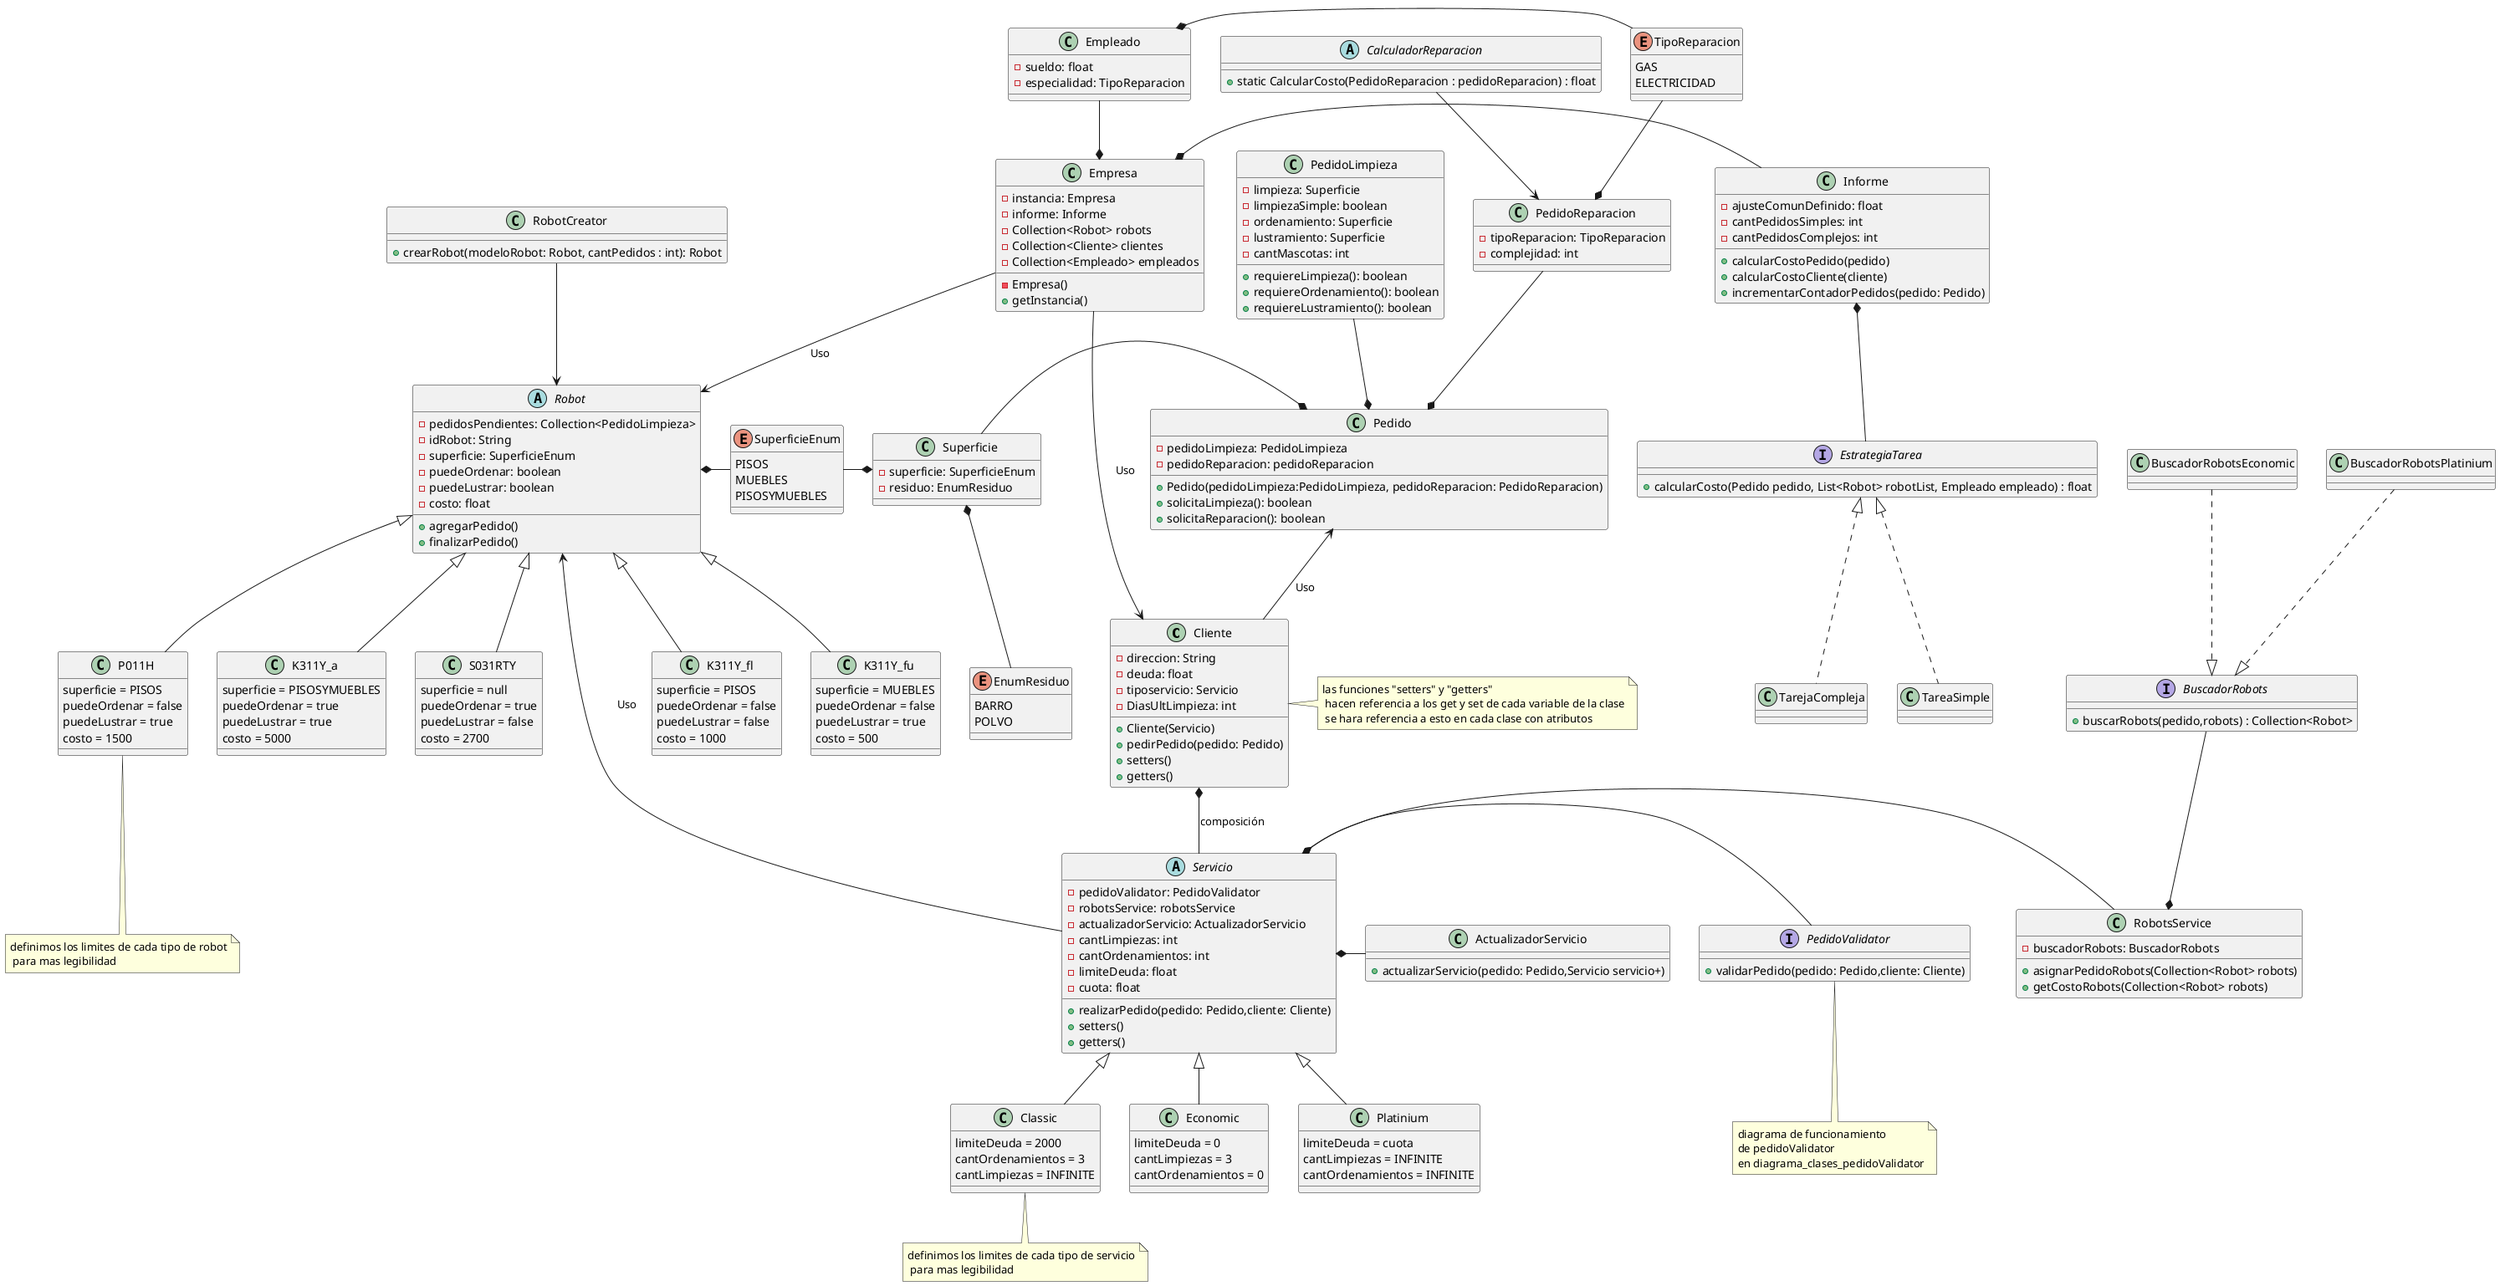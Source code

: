 @startuml
'https://plantuml.com/class-diagram


class Cliente{
-direccion: String
-deuda: float
-tiposervicio: Servicio
-DiasUltLimpieza: int

+Cliente(Servicio)
+pedirPedido(pedido: Pedido)
+setters()
+getters()
}

class Empresa{
-instancia: Empresa
-informe: Informe
-Collection<Robot> robots
-Collection<Cliente> clientes
-Collection<Empleado> empleados

-Empresa()
+getInstancia()
}

class Informe{
    -ajusteComunDefinido: float
    -cantPedidosSimples: int
    -cantPedidosComplejos: int

    +calcularCostoPedido(pedido)
    +calcularCostoCliente(cliente)
    +incrementarContadorPedidos(pedido: Pedido)
}

Informe *-- EstrategiaTarea

interface EstrategiaTarea {
    +calcularCosto(Pedido pedido, List<Robot> robotList, Empleado empleado) : float
}
EstrategiaTarea <|.down. TarejaCompleja
class TarejaCompleja {

}

EstrategiaTarea <|.down. TareaSimple
class TareaSimple {

}

abstract class Servicio{
- pedidoValidator: PedidoValidator
- robotsService: robotsService
- actualizadorServicio: ActualizadorServicio
- cantLimpiezas: int
- cantOrdenamientos: int
- limiteDeuda: float
-cuota: float

+realizarPedido(pedido: Pedido,cliente: Cliente)
+setters()
+getters()
}

abstract class Robot{
- pedidosPendientes: Collection<PedidoLimpieza>
- idRobot: String
- superficie: SuperficieEnum
- puedeOrdenar: boolean
- puedeLustrar: boolean
- costo: float

+agregarPedido()
+finalizarPedido()
}

class K311Y_fl{
 superficie = PISOS
 puedeOrdenar = false
 puedeLustrar = false
 costo = 1000
}
class K311Y_fu{
superficie = MUEBLES
 puedeOrdenar = false
 puedeLustrar = true
 costo = 500
}
class P011H{
superficie = PISOS
 puedeOrdenar = false
 puedeLustrar = true
 costo = 1500
}
class K311Y_a{
 superficie = PISOSYMUEBLES
 puedeOrdenar = true
 puedeLustrar = true
 costo = 5000
}
class S031RTY{
superficie = null
 puedeOrdenar = true
 puedeLustrar = false
 costo = 2700
}

class ActualizadorServicio{
+actualizarServicio(pedido: Pedido,Servicio servicio+)
}

class Platinium{
limiteDeuda = cuota
cantLimpiezas = INFINITE
cantOrdenamientos = INFINITE
}
class Classic{
limiteDeuda = 2000
cantOrdenamientos = 3
cantLimpiezas = INFINITE
}

class Economic{
limiteDeuda = 0
cantLimpiezas = 3
cantOrdenamientos = 0
}

class RobotCreator{
    +crearRobot(modeloRobot: Robot, cantPedidos : int): Robot
}


class RobotsService{
    -buscadorRobots: BuscadorRobots
    +asignarPedidoRobots(Collection<Robot> robots)
    +getCostoRobots(Collection<Robot> robots)
}

interface BuscadorRobots{
+buscarRobots(pedido,robots) : Collection<Robot>
}

class BuscadorRobotsEconomic{

}

class BuscadorRobotsPlatinium{
}

class Pedido{
-pedidoLimpieza: PedidoLimpieza
-pedidoReparacion: pedidoReparacion
+Pedido(pedidoLimpieza:PedidoLimpieza, pedidoReparacion: PedidoReparacion)
+solicitaLimpieza(): boolean
+solicitaReparacion(): boolean
}

class PedidoLimpieza{
- limpieza: Superficie
- limpiezaSimple: boolean
- ordenamiento: Superficie
- lustramiento: Superficie
- cantMascotas: int

+requiereLimpieza(): boolean
+requiereOrdenamiento(): boolean
+requiereLustramiento(): boolean
}

class PedidoReparacion{
    -tipoReparacion: TipoReparacion
    -complejidad: int
}

class Empleado{
    -sueldo: float
    -especialidad: TipoReparacion
}

enum TipoReparacion{
GAS
ELECTRICIDAD
}

abstract class CalculadorReparacion{
+static CalcularCosto(PedidoReparacion : pedidoReparacion) : float
}

enum SuperficieEnum{
PISOS
MUEBLES
PISOSYMUEBLES
}

enum EnumResiduo{
BARRO
POLVO
}

class Superficie{
- superficie: SuperficieEnum
- residuo: EnumResiduo
}

Robot <|-- K311Y_fl
Robot <|-- K311Y_fu
Robot <|-- P011H
Robot <|-- K311Y_a
Robot <|-- S031RTY

Servicio <|-- Platinium
Servicio <|-- Classic
Servicio <|-- Economic

interface PedidoValidator{
+validarPedido(pedido: Pedido,cliente: Cliente)
}

Robot <-- Servicio : Uso
PedidoValidator -left-* Servicio
ActualizadorServicio -left-* Servicio
RobotsService -left-* Servicio
Pedido <--  Cliente : Uso

RobotCreator --> Robot
RobotsService *-up- BuscadorRobots
BuscadorRobots <|.up. BuscadorRobotsEconomic
BuscadorRobots <|.up. BuscadorRobotsPlatinium

Cliente <-up- Empresa  : Uso

Robot <-up-  Empresa : Uso

Cliente *--  Servicio : composición
Superficie *-- EnumResiduo

Superficie *-left- SuperficieEnum
Robot *-right- SuperficieEnum
Pedido *-left- Superficie

Empresa *-right- Informe

Pedido *-up- PedidoLimpieza
Pedido *-up- PedidoReparacion
PedidoReparacion *-up- TipoReparacion
Empleado *-right- TipoReparacion
Empresa *-up- Empleado

CalculadorReparacion --> PedidoReparacion
note bottom of Classic : definimos los limites de cada tipo de servicio\n para mas legibilidad
note bottom of P011H : definimos los limites de cada tipo de robot\n para mas legibilidad
note right of Cliente : las funciones "setters" y "getters" \n hacen referencia a los get y set de cada variable de la clase\n se hara referencia a esto en cada clase con atributos
note bottom of PedidoValidator
diagrama de funcionamiento
de pedidoValidator
en diagrama_clases_pedidoValidator
end note
@enduml